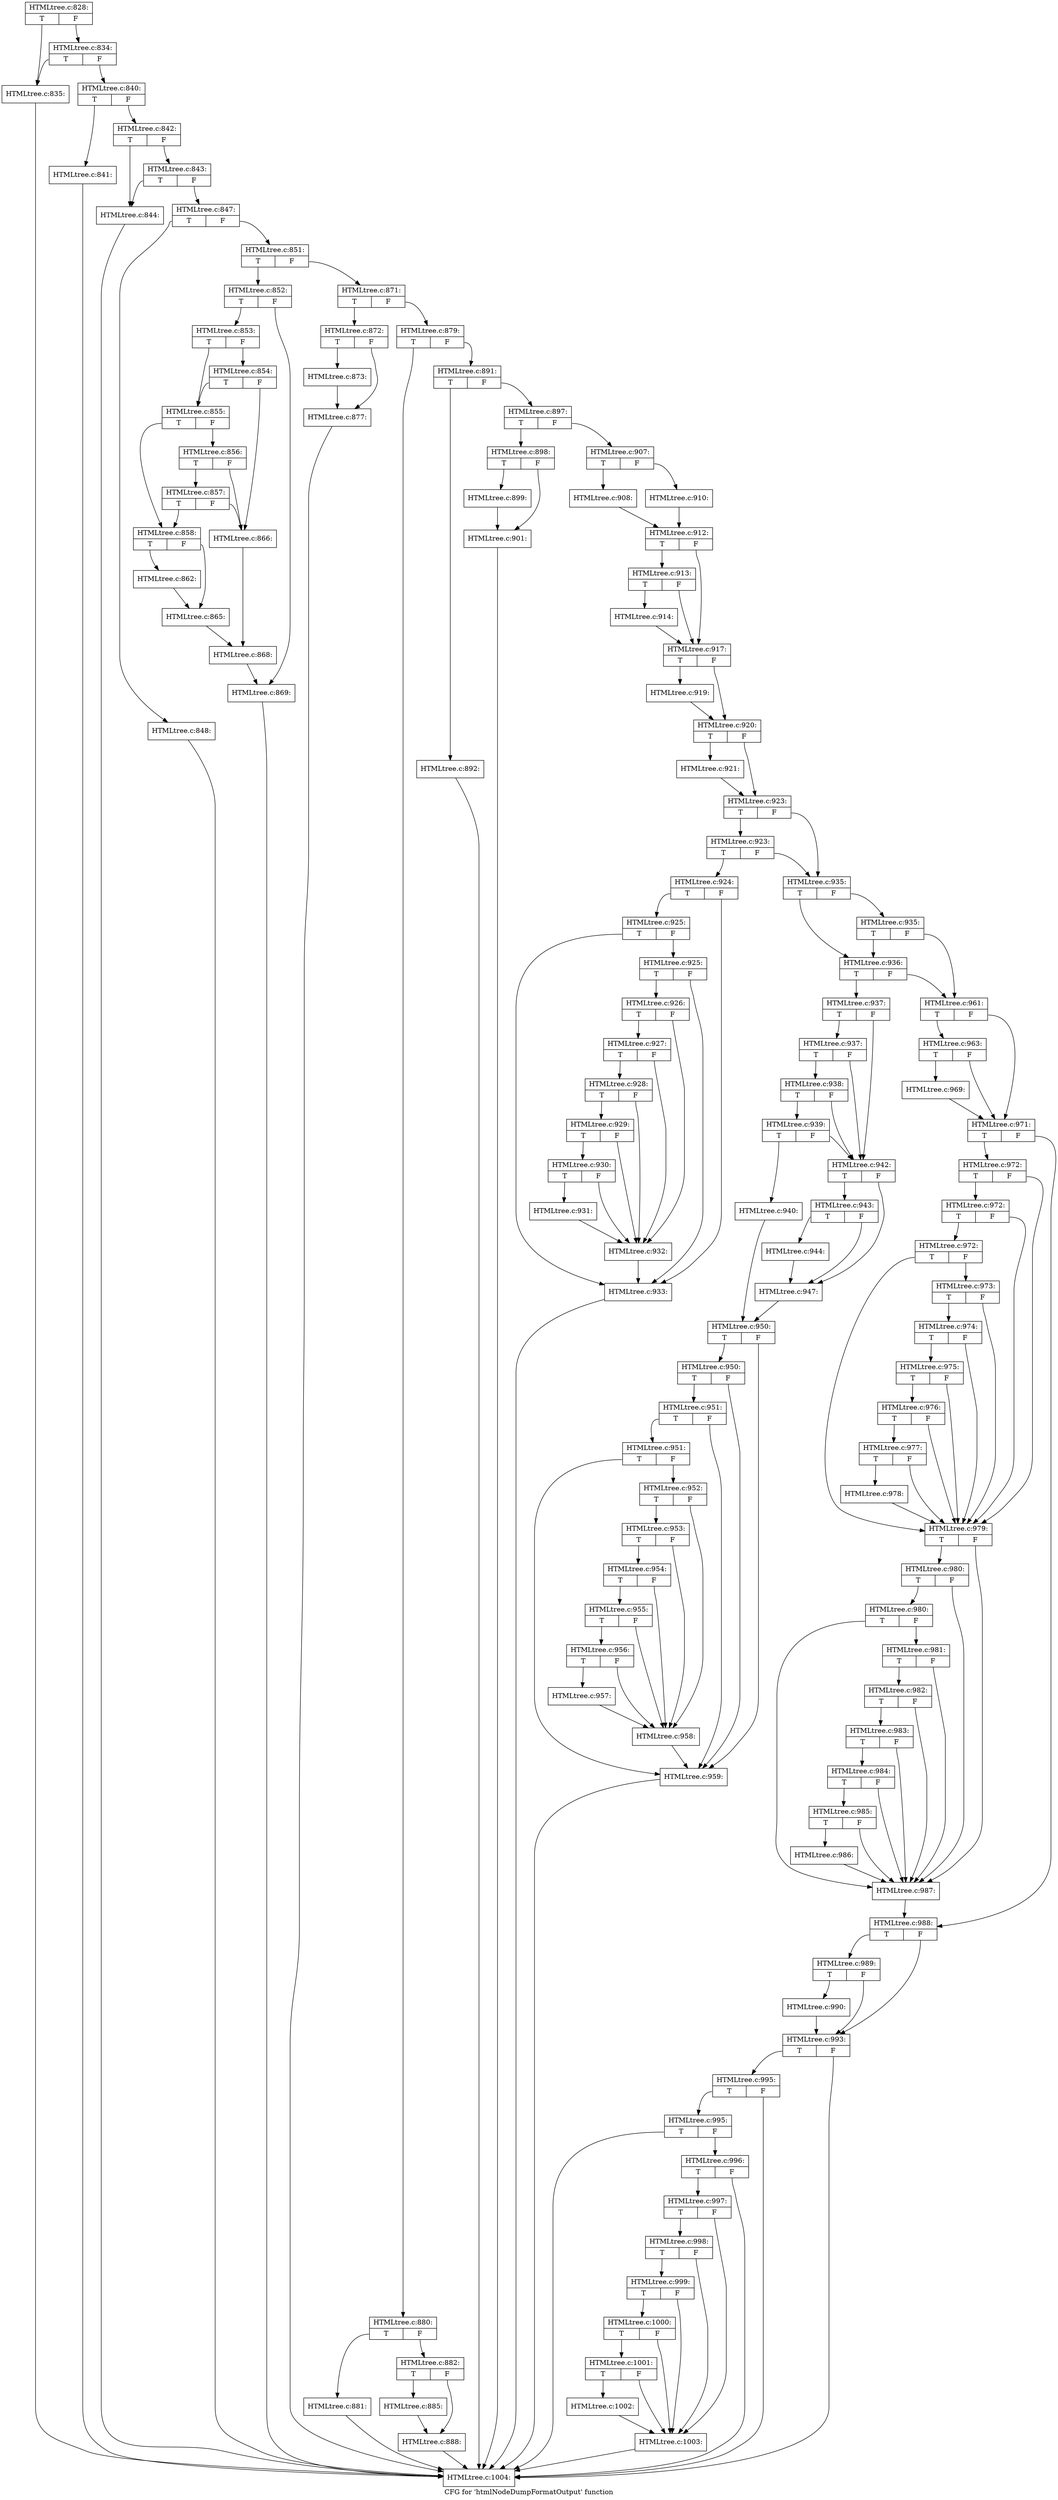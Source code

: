 digraph "CFG for 'htmlNodeDumpFormatOutput' function" {
	label="CFG for 'htmlNodeDumpFormatOutput' function";

	Node0x4359780 [shape=record,label="{HTMLtree.c:828:|{<s0>T|<s1>F}}"];
	Node0x4359780:s0 -> Node0x4373c20;
	Node0x4359780:s1 -> Node0x4373cc0;
	Node0x4373cc0 [shape=record,label="{HTMLtree.c:834:|{<s0>T|<s1>F}}"];
	Node0x4373cc0:s0 -> Node0x4373c20;
	Node0x4373cc0:s1 -> Node0x4373c70;
	Node0x4373c20 [shape=record,label="{HTMLtree.c:835:}"];
	Node0x4373c20 -> Node0x4399610;
	Node0x4373c70 [shape=record,label="{HTMLtree.c:840:|{<s0>T|<s1>F}}"];
	Node0x4373c70:s0 -> Node0x4374370;
	Node0x4373c70:s1 -> Node0x43743c0;
	Node0x4374370 [shape=record,label="{HTMLtree.c:841:}"];
	Node0x4374370 -> Node0x4399610;
	Node0x43743c0 [shape=record,label="{HTMLtree.c:842:|{<s0>T|<s1>F}}"];
	Node0x43743c0:s0 -> Node0x43748e0;
	Node0x43743c0:s1 -> Node0x4374980;
	Node0x4374980 [shape=record,label="{HTMLtree.c:843:|{<s0>T|<s1>F}}"];
	Node0x4374980:s0 -> Node0x43748e0;
	Node0x4374980:s1 -> Node0x4374930;
	Node0x43748e0 [shape=record,label="{HTMLtree.c:844:}"];
	Node0x43748e0 -> Node0x4399610;
	Node0x4374930 [shape=record,label="{HTMLtree.c:847:|{<s0>T|<s1>F}}"];
	Node0x4374930:s0 -> Node0x4375a70;
	Node0x4374930:s1 -> Node0x4375f50;
	Node0x4375a70 [shape=record,label="{HTMLtree.c:848:}"];
	Node0x4375a70 -> Node0x4399610;
	Node0x4375f50 [shape=record,label="{HTMLtree.c:851:|{<s0>T|<s1>F}}"];
	Node0x4375f50:s0 -> Node0x43765f0;
	Node0x4375f50:s1 -> Node0x4376ac0;
	Node0x43765f0 [shape=record,label="{HTMLtree.c:852:|{<s0>T|<s1>F}}"];
	Node0x43765f0:s0 -> Node0x4376d60;
	Node0x43765f0:s1 -> Node0x4376db0;
	Node0x4376d60 [shape=record,label="{HTMLtree.c:853:|{<s0>T|<s1>F}}"];
	Node0x4376d60:s0 -> Node0x43772b0;
	Node0x4376d60:s1 -> Node0x4377330;
	Node0x4377330 [shape=record,label="{HTMLtree.c:854:|{<s0>T|<s1>F}}"];
	Node0x4377330:s0 -> Node0x43772b0;
	Node0x4377330:s1 -> Node0x4377260;
	Node0x43772b0 [shape=record,label="{HTMLtree.c:855:|{<s0>T|<s1>F}}"];
	Node0x43772b0:s0 -> Node0x43771c0;
	Node0x43772b0:s1 -> Node0x4377cd0;
	Node0x4377cd0 [shape=record,label="{HTMLtree.c:856:|{<s0>T|<s1>F}}"];
	Node0x4377cd0:s0 -> Node0x43780b0;
	Node0x4377cd0:s1 -> Node0x4377260;
	Node0x43780b0 [shape=record,label="{HTMLtree.c:857:|{<s0>T|<s1>F}}"];
	Node0x43780b0:s0 -> Node0x43771c0;
	Node0x43780b0:s1 -> Node0x4377260;
	Node0x43771c0 [shape=record,label="{HTMLtree.c:858:|{<s0>T|<s1>F}}"];
	Node0x43771c0:s0 -> Node0x4379540;
	Node0x43771c0:s1 -> Node0x4379870;
	Node0x4379540 [shape=record,label="{HTMLtree.c:862:}"];
	Node0x4379540 -> Node0x4379870;
	Node0x4379870 [shape=record,label="{HTMLtree.c:865:}"];
	Node0x4379870 -> Node0x4377210;
	Node0x4377260 [shape=record,label="{HTMLtree.c:866:}"];
	Node0x4377260 -> Node0x4377210;
	Node0x4377210 [shape=record,label="{HTMLtree.c:868:}"];
	Node0x4377210 -> Node0x4376db0;
	Node0x4376db0 [shape=record,label="{HTMLtree.c:869:}"];
	Node0x4376db0 -> Node0x4399610;
	Node0x4376ac0 [shape=record,label="{HTMLtree.c:871:|{<s0>T|<s1>F}}"];
	Node0x4376ac0:s0 -> Node0x4379820;
	Node0x4376ac0:s1 -> Node0x4379710;
	Node0x4379820 [shape=record,label="{HTMLtree.c:872:|{<s0>T|<s1>F}}"];
	Node0x4379820:s0 -> Node0x437ae70;
	Node0x4379820:s1 -> Node0x437aec0;
	Node0x437ae70 [shape=record,label="{HTMLtree.c:873:}"];
	Node0x437ae70 -> Node0x437aec0;
	Node0x437aec0 [shape=record,label="{HTMLtree.c:877:}"];
	Node0x437aec0 -> Node0x4399610;
	Node0x4379710 [shape=record,label="{HTMLtree.c:879:|{<s0>T|<s1>F}}"];
	Node0x4379710:s0 -> Node0x437bdf0;
	Node0x4379710:s1 -> Node0x437be40;
	Node0x437bdf0 [shape=record,label="{HTMLtree.c:880:|{<s0>T|<s1>F}}"];
	Node0x437bdf0:s0 -> Node0x437c370;
	Node0x437bdf0:s1 -> Node0x437c3c0;
	Node0x437c370 [shape=record,label="{HTMLtree.c:881:}"];
	Node0x437c370 -> Node0x4399610;
	Node0x437c3c0 [shape=record,label="{HTMLtree.c:882:|{<s0>T|<s1>F}}"];
	Node0x437c3c0:s0 -> Node0x437cee0;
	Node0x437c3c0:s1 -> Node0x437cf30;
	Node0x437cee0 [shape=record,label="{HTMLtree.c:885:}"];
	Node0x437cee0 -> Node0x437cf30;
	Node0x437cf30 [shape=record,label="{HTMLtree.c:888:}"];
	Node0x437cf30 -> Node0x4399610;
	Node0x437be40 [shape=record,label="{HTMLtree.c:891:|{<s0>T|<s1>F}}"];
	Node0x437be40:s0 -> Node0x437de40;
	Node0x437be40:s1 -> Node0x437de90;
	Node0x437de40 [shape=record,label="{HTMLtree.c:892:}"];
	Node0x437de40 -> Node0x4399610;
	Node0x437de90 [shape=record,label="{HTMLtree.c:897:|{<s0>T|<s1>F}}"];
	Node0x437de90:s0 -> Node0x4305390;
	Node0x437de90:s1 -> Node0x43053e0;
	Node0x4305390 [shape=record,label="{HTMLtree.c:898:|{<s0>T|<s1>F}}"];
	Node0x4305390:s0 -> Node0x43058d0;
	Node0x4305390:s1 -> Node0x4305920;
	Node0x43058d0 [shape=record,label="{HTMLtree.c:899:}"];
	Node0x43058d0 -> Node0x4305920;
	Node0x4305920 [shape=record,label="{HTMLtree.c:901:}"];
	Node0x4305920 -> Node0x4399610;
	Node0x43053e0 [shape=record,label="{HTMLtree.c:907:|{<s0>T|<s1>F}}"];
	Node0x43053e0:s0 -> Node0x4306330;
	Node0x43053e0:s1 -> Node0x43063d0;
	Node0x4306330 [shape=record,label="{HTMLtree.c:908:}"];
	Node0x4306330 -> Node0x4306380;
	Node0x43063d0 [shape=record,label="{HTMLtree.c:910:}"];
	Node0x43063d0 -> Node0x4306380;
	Node0x4306380 [shape=record,label="{HTMLtree.c:912:|{<s0>T|<s1>F}}"];
	Node0x4306380:s0 -> Node0x4307640;
	Node0x4306380:s1 -> Node0x4327990;
	Node0x4307640 [shape=record,label="{HTMLtree.c:913:|{<s0>T|<s1>F}}"];
	Node0x4307640:s0 -> Node0x4307310;
	Node0x4307640:s1 -> Node0x4327990;
	Node0x4307310 [shape=record,label="{HTMLtree.c:914:}"];
	Node0x4307310 -> Node0x4327990;
	Node0x4327990 [shape=record,label="{HTMLtree.c:917:|{<s0>T|<s1>F}}"];
	Node0x4327990:s0 -> Node0x43869b0;
	Node0x4327990:s1 -> Node0x4386a00;
	Node0x43869b0 [shape=record,label="{HTMLtree.c:919:}"];
	Node0x43869b0 -> Node0x4386a00;
	Node0x4386a00 [shape=record,label="{HTMLtree.c:920:|{<s0>T|<s1>F}}"];
	Node0x4386a00:s0 -> Node0x4387170;
	Node0x4386a00:s1 -> Node0x43874a0;
	Node0x4387170 [shape=record,label="{HTMLtree.c:921:}"];
	Node0x4387170 -> Node0x43874a0;
	Node0x43874a0 [shape=record,label="{HTMLtree.c:923:|{<s0>T|<s1>F}}"];
	Node0x43874a0:s0 -> Node0x4387e00;
	Node0x43874a0:s1 -> Node0x4387bd0;
	Node0x4387e00 [shape=record,label="{HTMLtree.c:923:|{<s0>T|<s1>F}}"];
	Node0x4387e00:s0 -> Node0x4359800;
	Node0x4387e00:s1 -> Node0x4387bd0;
	Node0x4359800 [shape=record,label="{HTMLtree.c:924:|{<s0>T|<s1>F}}"];
	Node0x4359800:s0 -> Node0x4388800;
	Node0x4359800:s1 -> Node0x4388730;
	Node0x4388800 [shape=record,label="{HTMLtree.c:925:|{<s0>T|<s1>F}}"];
	Node0x4388800:s0 -> Node0x4388730;
	Node0x4388800:s1 -> Node0x4388780;
	Node0x4388780 [shape=record,label="{HTMLtree.c:925:|{<s0>T|<s1>F}}"];
	Node0x4388780:s0 -> Node0x43886e0;
	Node0x4388780:s1 -> Node0x4388730;
	Node0x43886e0 [shape=record,label="{HTMLtree.c:926:|{<s0>T|<s1>F}}"];
	Node0x43886e0:s0 -> Node0x4306e80;
	Node0x43886e0:s1 -> Node0x4387260;
	Node0x4306e80 [shape=record,label="{HTMLtree.c:927:|{<s0>T|<s1>F}}"];
	Node0x4306e80:s0 -> Node0x4307280;
	Node0x4306e80:s1 -> Node0x4387260;
	Node0x4307280 [shape=record,label="{HTMLtree.c:928:|{<s0>T|<s1>F}}"];
	Node0x4307280:s0 -> Node0x4307230;
	Node0x4307280:s1 -> Node0x4387260;
	Node0x4307230 [shape=record,label="{HTMLtree.c:929:|{<s0>T|<s1>F}}"];
	Node0x4307230:s0 -> Node0x43071e0;
	Node0x4307230:s1 -> Node0x4387260;
	Node0x43071e0 [shape=record,label="{HTMLtree.c:930:|{<s0>T|<s1>F}}"];
	Node0x43071e0:s0 -> Node0x43870c0;
	Node0x43071e0:s1 -> Node0x4387260;
	Node0x43870c0 [shape=record,label="{HTMLtree.c:931:}"];
	Node0x43870c0 -> Node0x4387260;
	Node0x4387260 [shape=record,label="{HTMLtree.c:932:}"];
	Node0x4387260 -> Node0x4388730;
	Node0x4388730 [shape=record,label="{HTMLtree.c:933:}"];
	Node0x4388730 -> Node0x4399610;
	Node0x4387bd0 [shape=record,label="{HTMLtree.c:935:|{<s0>T|<s1>F}}"];
	Node0x4387bd0:s0 -> Node0x438b120;
	Node0x4387bd0:s1 -> Node0x438b1a0;
	Node0x438b1a0 [shape=record,label="{HTMLtree.c:935:|{<s0>T|<s1>F}}"];
	Node0x438b1a0:s0 -> Node0x438b120;
	Node0x438b1a0:s1 -> Node0x438b0d0;
	Node0x438b120 [shape=record,label="{HTMLtree.c:936:|{<s0>T|<s1>F}}"];
	Node0x438b120:s0 -> Node0x438b080;
	Node0x438b120:s1 -> Node0x438b0d0;
	Node0x438b080 [shape=record,label="{HTMLtree.c:937:|{<s0>T|<s1>F}}"];
	Node0x438b080:s0 -> Node0x438bf10;
	Node0x438b080:s1 -> Node0x438bdc0;
	Node0x438bf10 [shape=record,label="{HTMLtree.c:937:|{<s0>T|<s1>F}}"];
	Node0x438bf10:s0 -> Node0x438be90;
	Node0x438bf10:s1 -> Node0x438bdc0;
	Node0x438be90 [shape=record,label="{HTMLtree.c:938:|{<s0>T|<s1>F}}"];
	Node0x438be90:s0 -> Node0x438be10;
	Node0x438be90:s1 -> Node0x438bdc0;
	Node0x438be10 [shape=record,label="{HTMLtree.c:939:|{<s0>T|<s1>F}}"];
	Node0x438be10:s0 -> Node0x438bd20;
	Node0x438be10:s1 -> Node0x438bdc0;
	Node0x438bd20 [shape=record,label="{HTMLtree.c:940:}"];
	Node0x438bd20 -> Node0x438bd70;
	Node0x438bdc0 [shape=record,label="{HTMLtree.c:942:|{<s0>T|<s1>F}}"];
	Node0x438bdc0:s0 -> Node0x438dab0;
	Node0x438bdc0:s1 -> Node0x438da60;
	Node0x438dab0 [shape=record,label="{HTMLtree.c:943:|{<s0>T|<s1>F}}"];
	Node0x438dab0:s0 -> Node0x438cd60;
	Node0x438dab0:s1 -> Node0x438da60;
	Node0x438cd60 [shape=record,label="{HTMLtree.c:944:}"];
	Node0x438cd60 -> Node0x438da60;
	Node0x438da60 [shape=record,label="{HTMLtree.c:947:}"];
	Node0x438da60 -> Node0x438bd70;
	Node0x438bd70 [shape=record,label="{HTMLtree.c:950:|{<s0>T|<s1>F}}"];
	Node0x438bd70:s0 -> Node0x438f2a0;
	Node0x438bd70:s1 -> Node0x438f150;
	Node0x438f2a0 [shape=record,label="{HTMLtree.c:950:|{<s0>T|<s1>F}}"];
	Node0x438f2a0:s0 -> Node0x438f220;
	Node0x438f2a0:s1 -> Node0x438f150;
	Node0x438f220 [shape=record,label="{HTMLtree.c:951:|{<s0>T|<s1>F}}"];
	Node0x438f220:s0 -> Node0x438f1a0;
	Node0x438f220:s1 -> Node0x438f150;
	Node0x438f1a0 [shape=record,label="{HTMLtree.c:951:|{<s0>T|<s1>F}}"];
	Node0x438f1a0:s0 -> Node0x438f150;
	Node0x438f1a0:s1 -> Node0x438f100;
	Node0x438f100 [shape=record,label="{HTMLtree.c:952:|{<s0>T|<s1>F}}"];
	Node0x438f100:s0 -> Node0x438ff20;
	Node0x438f100:s1 -> Node0x438fd50;
	Node0x438ff20 [shape=record,label="{HTMLtree.c:953:|{<s0>T|<s1>F}}"];
	Node0x438ff20:s0 -> Node0x438fea0;
	Node0x438ff20:s1 -> Node0x438fd50;
	Node0x438fea0 [shape=record,label="{HTMLtree.c:954:|{<s0>T|<s1>F}}"];
	Node0x438fea0:s0 -> Node0x438fe20;
	Node0x438fea0:s1 -> Node0x438fd50;
	Node0x438fe20 [shape=record,label="{HTMLtree.c:955:|{<s0>T|<s1>F}}"];
	Node0x438fe20:s0 -> Node0x438fda0;
	Node0x438fe20:s1 -> Node0x438fd50;
	Node0x438fda0 [shape=record,label="{HTMLtree.c:956:|{<s0>T|<s1>F}}"];
	Node0x438fda0:s0 -> Node0x438fd00;
	Node0x438fda0:s1 -> Node0x438fd50;
	Node0x438fd00 [shape=record,label="{HTMLtree.c:957:}"];
	Node0x438fd00 -> Node0x438fd50;
	Node0x438fd50 [shape=record,label="{HTMLtree.c:958:}"];
	Node0x438fd50 -> Node0x438f150;
	Node0x438f150 [shape=record,label="{HTMLtree.c:959:}"];
	Node0x438f150 -> Node0x4399610;
	Node0x438b0d0 [shape=record,label="{HTMLtree.c:961:|{<s0>T|<s1>F}}"];
	Node0x438b0d0:s0 -> Node0x4391d20;
	Node0x438b0d0:s1 -> Node0x4391cd0;
	Node0x4391d20 [shape=record,label="{HTMLtree.c:963:|{<s0>T|<s1>F}}"];
	Node0x4391d20:s0 -> Node0x4391c80;
	Node0x4391d20:s1 -> Node0x4391cd0;
	Node0x4391c80 [shape=record,label="{HTMLtree.c:969:}"];
	Node0x4391c80 -> Node0x4391cd0;
	Node0x4391cd0 [shape=record,label="{HTMLtree.c:971:|{<s0>T|<s1>F}}"];
	Node0x4391cd0:s0 -> Node0x4392980;
	Node0x4391cd0:s1 -> Node0x43929d0;
	Node0x4392980 [shape=record,label="{HTMLtree.c:972:|{<s0>T|<s1>F}}"];
	Node0x4392980:s0 -> Node0x4393160;
	Node0x4392980:s1 -> Node0x4392e10;
	Node0x4393160 [shape=record,label="{HTMLtree.c:972:|{<s0>T|<s1>F}}"];
	Node0x4393160:s0 -> Node0x43930e0;
	Node0x4393160:s1 -> Node0x4392e10;
	Node0x43930e0 [shape=record,label="{HTMLtree.c:972:|{<s0>T|<s1>F}}"];
	Node0x43930e0:s0 -> Node0x4392e10;
	Node0x43930e0:s1 -> Node0x4393060;
	Node0x4393060 [shape=record,label="{HTMLtree.c:973:|{<s0>T|<s1>F}}"];
	Node0x4393060:s0 -> Node0x4392fe0;
	Node0x4393060:s1 -> Node0x4392e10;
	Node0x4392fe0 [shape=record,label="{HTMLtree.c:974:|{<s0>T|<s1>F}}"];
	Node0x4392fe0:s0 -> Node0x4392f60;
	Node0x4392fe0:s1 -> Node0x4392e10;
	Node0x4392f60 [shape=record,label="{HTMLtree.c:975:|{<s0>T|<s1>F}}"];
	Node0x4392f60:s0 -> Node0x4392ee0;
	Node0x4392f60:s1 -> Node0x4392e10;
	Node0x4392ee0 [shape=record,label="{HTMLtree.c:976:|{<s0>T|<s1>F}}"];
	Node0x4392ee0:s0 -> Node0x4392e60;
	Node0x4392ee0:s1 -> Node0x4392e10;
	Node0x4392e60 [shape=record,label="{HTMLtree.c:977:|{<s0>T|<s1>F}}"];
	Node0x4392e60:s0 -> Node0x4392dc0;
	Node0x4392e60:s1 -> Node0x4392e10;
	Node0x4392dc0 [shape=record,label="{HTMLtree.c:978:}"];
	Node0x4392dc0 -> Node0x4392e10;
	Node0x4392e10 [shape=record,label="{HTMLtree.c:979:|{<s0>T|<s1>F}}"];
	Node0x4392e10:s0 -> Node0x4395e30;
	Node0x4392e10:s1 -> Node0x4395c00;
	Node0x4395e30 [shape=record,label="{HTMLtree.c:980:|{<s0>T|<s1>F}}"];
	Node0x4395e30:s0 -> Node0x4395de0;
	Node0x4395e30:s1 -> Node0x4395c00;
	Node0x4395de0 [shape=record,label="{HTMLtree.c:980:|{<s0>T|<s1>F}}"];
	Node0x4395de0:s0 -> Node0x4395c00;
	Node0x4395de0:s1 -> Node0x4395d90;
	Node0x4395d90 [shape=record,label="{HTMLtree.c:981:|{<s0>T|<s1>F}}"];
	Node0x4395d90:s0 -> Node0x4395d40;
	Node0x4395d90:s1 -> Node0x4395c00;
	Node0x4395d40 [shape=record,label="{HTMLtree.c:982:|{<s0>T|<s1>F}}"];
	Node0x4395d40:s0 -> Node0x4395cf0;
	Node0x4395d40:s1 -> Node0x4395c00;
	Node0x4395cf0 [shape=record,label="{HTMLtree.c:983:|{<s0>T|<s1>F}}"];
	Node0x4395cf0:s0 -> Node0x4395ca0;
	Node0x4395cf0:s1 -> Node0x4395c00;
	Node0x4395ca0 [shape=record,label="{HTMLtree.c:984:|{<s0>T|<s1>F}}"];
	Node0x4395ca0:s0 -> Node0x4395c50;
	Node0x4395ca0:s1 -> Node0x4395c00;
	Node0x4395c50 [shape=record,label="{HTMLtree.c:985:|{<s0>T|<s1>F}}"];
	Node0x4395c50:s0 -> Node0x4395610;
	Node0x4395c50:s1 -> Node0x4395c00;
	Node0x4395610 [shape=record,label="{HTMLtree.c:986:}"];
	Node0x4395610 -> Node0x4395c00;
	Node0x4395c00 [shape=record,label="{HTMLtree.c:987:}"];
	Node0x4395c00 -> Node0x43929d0;
	Node0x43929d0 [shape=record,label="{HTMLtree.c:988:|{<s0>T|<s1>F}}"];
	Node0x43929d0:s0 -> Node0x4398090;
	Node0x43929d0:s1 -> Node0x4398040;
	Node0x4398090 [shape=record,label="{HTMLtree.c:989:|{<s0>T|<s1>F}}"];
	Node0x4398090:s0 -> Node0x4397ff0;
	Node0x4398090:s1 -> Node0x4398040;
	Node0x4397ff0 [shape=record,label="{HTMLtree.c:990:}"];
	Node0x4397ff0 -> Node0x4398040;
	Node0x4398040 [shape=record,label="{HTMLtree.c:993:|{<s0>T|<s1>F}}"];
	Node0x4398040:s0 -> Node0x4399760;
	Node0x4398040:s1 -> Node0x4399610;
	Node0x4399760 [shape=record,label="{HTMLtree.c:995:|{<s0>T|<s1>F}}"];
	Node0x4399760:s0 -> Node0x43996e0;
	Node0x4399760:s1 -> Node0x4399610;
	Node0x43996e0 [shape=record,label="{HTMLtree.c:995:|{<s0>T|<s1>F}}"];
	Node0x43996e0:s0 -> Node0x4399610;
	Node0x43996e0:s1 -> Node0x4399660;
	Node0x4399660 [shape=record,label="{HTMLtree.c:996:|{<s0>T|<s1>F}}"];
	Node0x4399660:s0 -> Node0x43995c0;
	Node0x4399660:s1 -> Node0x4399610;
	Node0x43995c0 [shape=record,label="{HTMLtree.c:997:|{<s0>T|<s1>F}}"];
	Node0x43995c0:s0 -> Node0x439a440;
	Node0x43995c0:s1 -> Node0x439a270;
	Node0x439a440 [shape=record,label="{HTMLtree.c:998:|{<s0>T|<s1>F}}"];
	Node0x439a440:s0 -> Node0x439a3c0;
	Node0x439a440:s1 -> Node0x439a270;
	Node0x439a3c0 [shape=record,label="{HTMLtree.c:999:|{<s0>T|<s1>F}}"];
	Node0x439a3c0:s0 -> Node0x439a340;
	Node0x439a3c0:s1 -> Node0x439a270;
	Node0x439a340 [shape=record,label="{HTMLtree.c:1000:|{<s0>T|<s1>F}}"];
	Node0x439a340:s0 -> Node0x439a2c0;
	Node0x439a340:s1 -> Node0x439a270;
	Node0x439a2c0 [shape=record,label="{HTMLtree.c:1001:|{<s0>T|<s1>F}}"];
	Node0x439a2c0:s0 -> Node0x439a220;
	Node0x439a2c0:s1 -> Node0x439a270;
	Node0x439a220 [shape=record,label="{HTMLtree.c:1002:}"];
	Node0x439a220 -> Node0x439a270;
	Node0x439a270 [shape=record,label="{HTMLtree.c:1003:}"];
	Node0x439a270 -> Node0x4399610;
	Node0x4399610 [shape=record,label="{HTMLtree.c:1004:}"];
}
